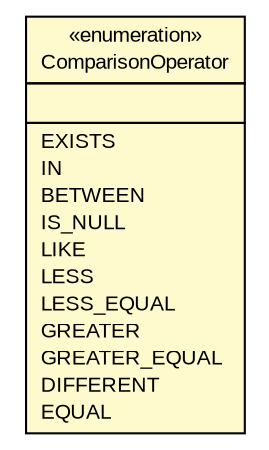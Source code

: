 #!/usr/local/bin/dot
#
# Class diagram 
# Generated by UMLGraph version R5_6 (http://www.umlgraph.org/)
#

digraph G {
	edge [fontname="arial",fontsize=10,labelfontname="arial",labelfontsize=10];
	node [fontname="arial",fontsize=10,shape=plaintext];
	nodesep=0.25;
	ranksep=0.5;
	// br.gov.to.sefaz.persistence.query.structure.where.ComparisonOperator
	c272898 [label=<<table title="br.gov.to.sefaz.persistence.query.structure.where.ComparisonOperator" border="0" cellborder="1" cellspacing="0" cellpadding="2" port="p" bgcolor="lemonChiffon" href="./ComparisonOperator.html">
		<tr><td><table border="0" cellspacing="0" cellpadding="1">
<tr><td align="center" balign="center"> &#171;enumeration&#187; </td></tr>
<tr><td align="center" balign="center"> ComparisonOperator </td></tr>
		</table></td></tr>
		<tr><td><table border="0" cellspacing="0" cellpadding="1">
<tr><td align="left" balign="left">  </td></tr>
		</table></td></tr>
		<tr><td><table border="0" cellspacing="0" cellpadding="1">
<tr><td align="left" balign="left"> EXISTS </td></tr>
<tr><td align="left" balign="left"> IN </td></tr>
<tr><td align="left" balign="left"> BETWEEN </td></tr>
<tr><td align="left" balign="left"> IS_NULL </td></tr>
<tr><td align="left" balign="left"> LIKE </td></tr>
<tr><td align="left" balign="left"> LESS </td></tr>
<tr><td align="left" balign="left"> LESS_EQUAL </td></tr>
<tr><td align="left" balign="left"> GREATER </td></tr>
<tr><td align="left" balign="left"> GREATER_EQUAL </td></tr>
<tr><td align="left" balign="left"> DIFFERENT </td></tr>
<tr><td align="left" balign="left"> EQUAL </td></tr>
		</table></td></tr>
		</table>>, URL="./ComparisonOperator.html", fontname="arial", fontcolor="black", fontsize=10.0];
}

